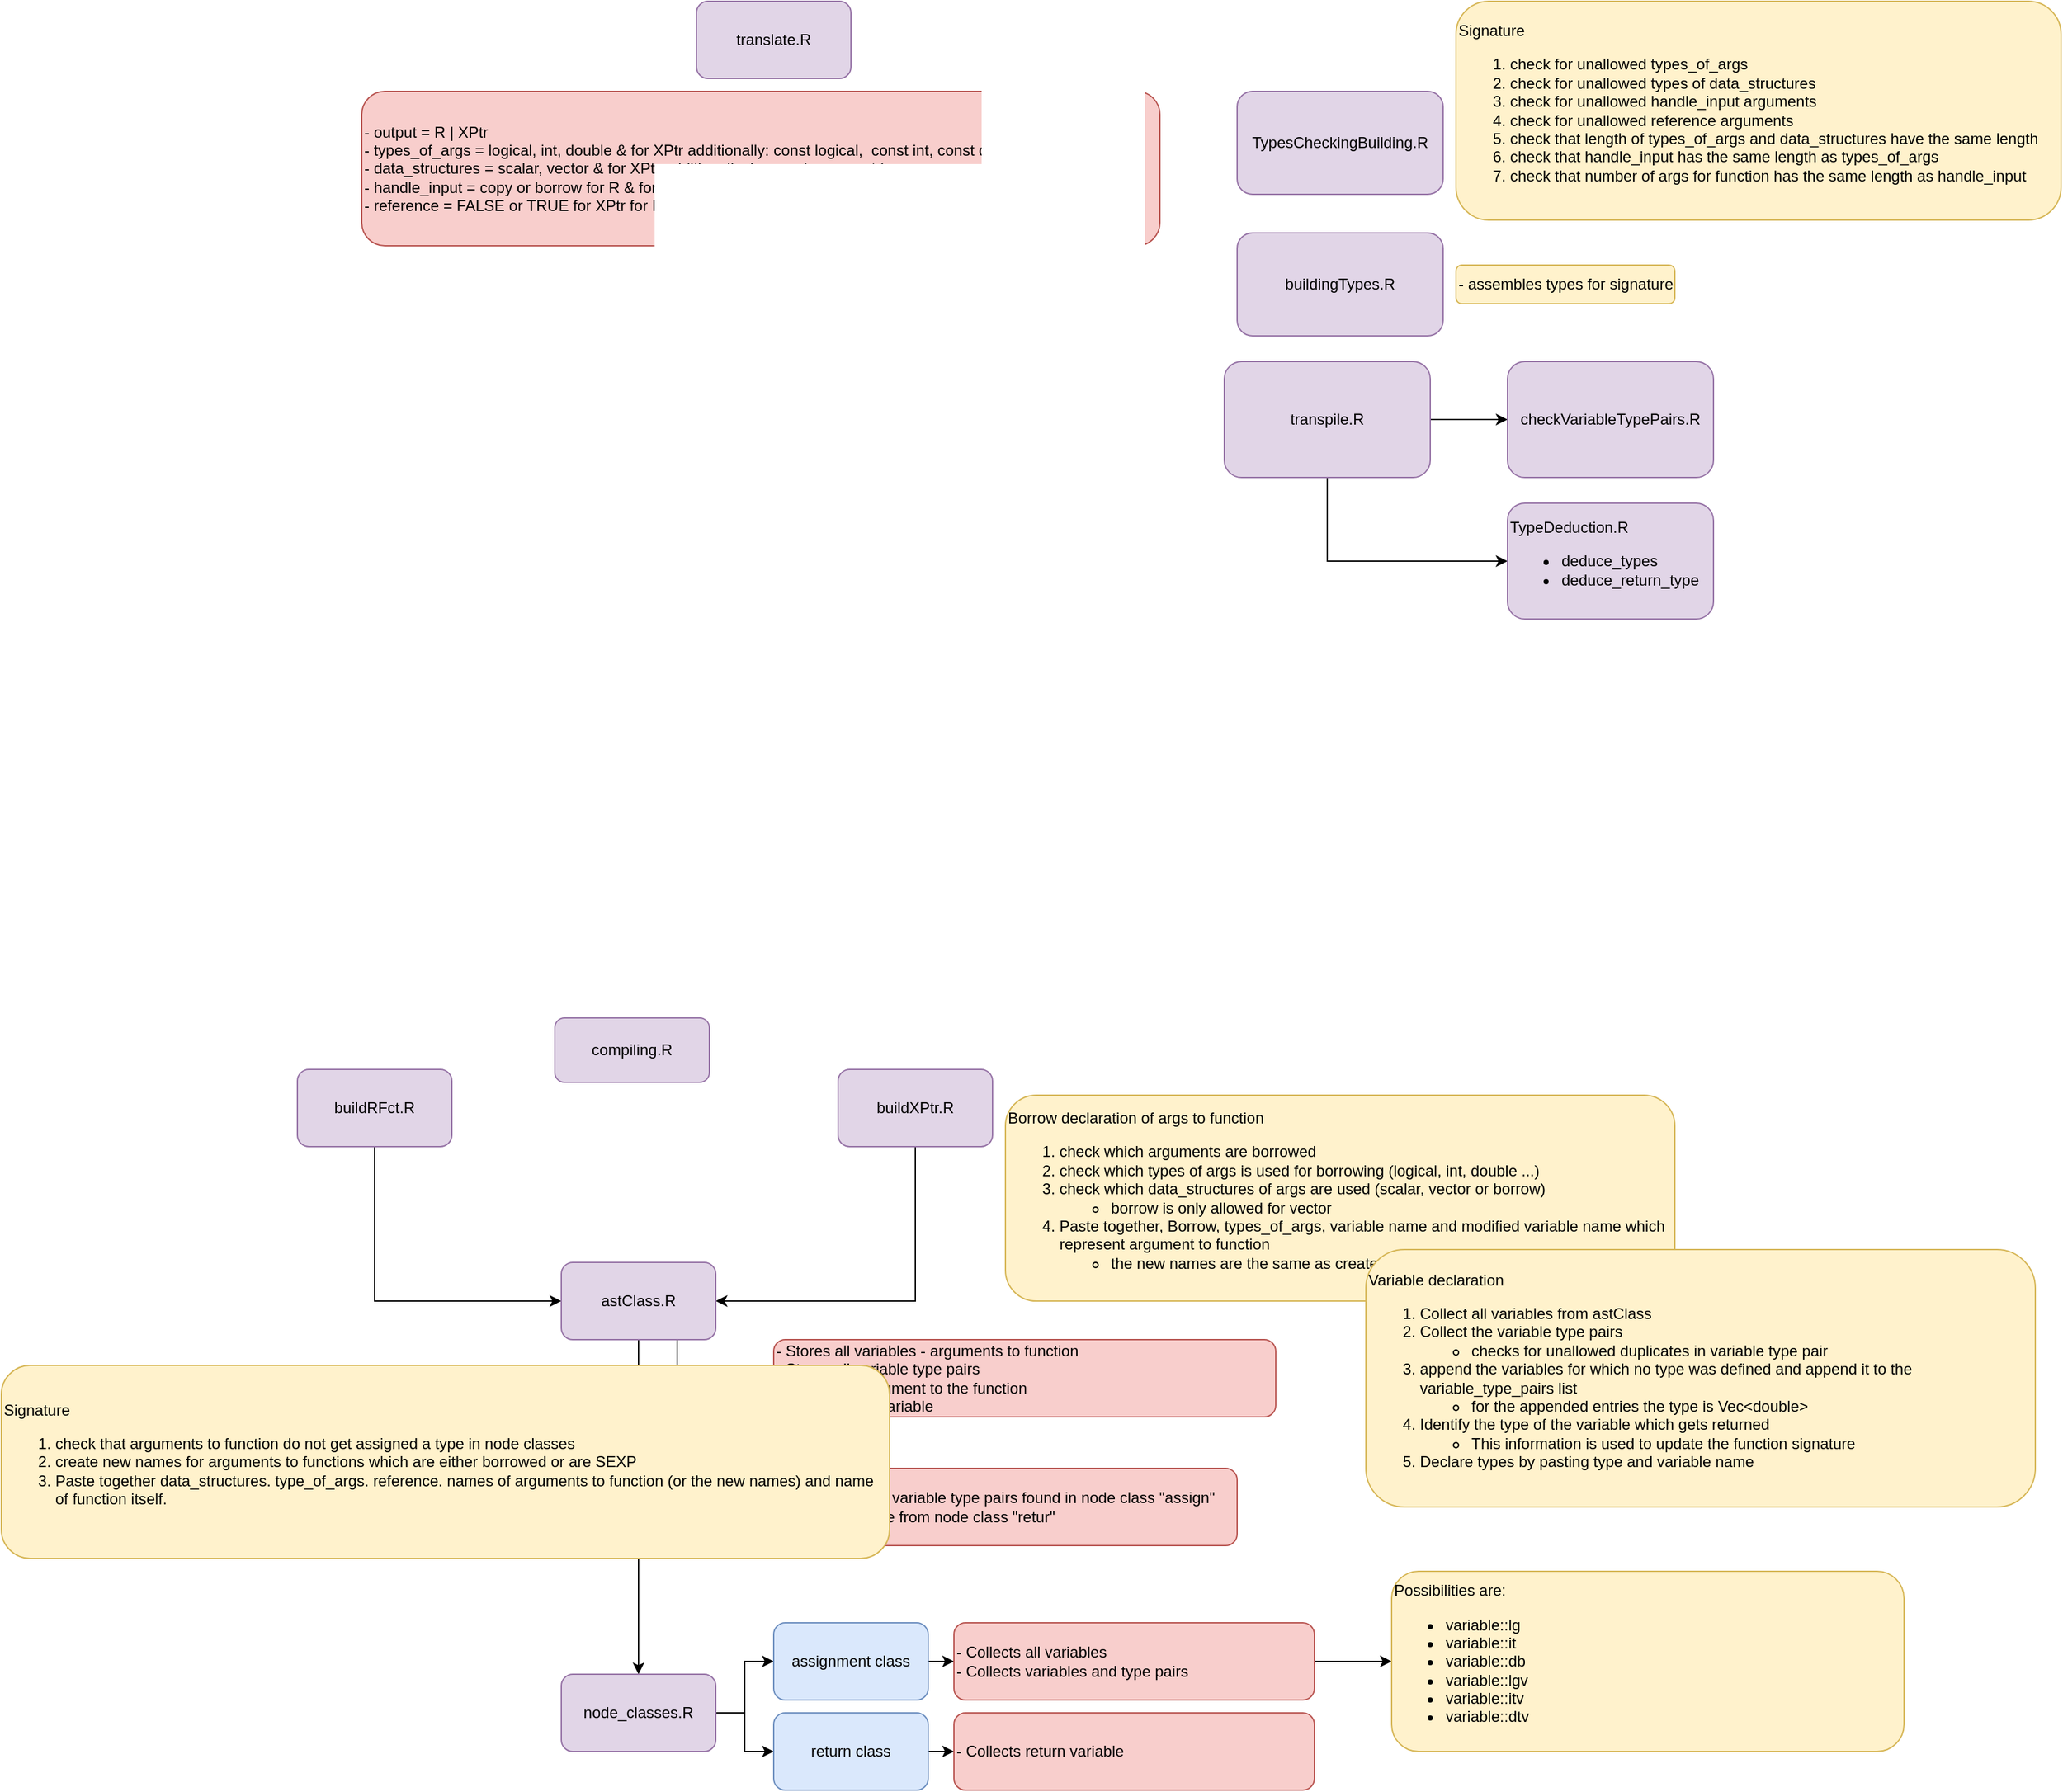 <mxfile version="13.0.3" type="device"><diagram id="3Kx0y5vvfEq3YFLWdn2j" name="Page-1"><mxGraphModel dx="2512" dy="1916" grid="1" gridSize="10" guides="1" tooltips="1" connect="1" arrows="1" fold="1" page="1" pageScale="1" pageWidth="850" pageHeight="1100" math="0" shadow="0"><root><mxCell id="0"/><mxCell id="1" parent="0"/><mxCell id="bm3RPYRYB4wbdvRxPle6-1" value="translate.R" style="rounded=1;whiteSpace=wrap;html=1;fillColor=#e1d5e7;strokeColor=#9673a6;" parent="1" vertex="1"><mxGeometry x="470" y="-30" width="120" height="60" as="geometry"/></mxCell><mxCell id="bm3RPYRYB4wbdvRxPle6-2" value="compiling.R" style="rounded=1;whiteSpace=wrap;html=1;fillColor=#e1d5e7;strokeColor=#9673a6;" parent="1" vertex="1"><mxGeometry x="360" y="760" width="120" height="50" as="geometry"/></mxCell><mxCell id="bm3RPYRYB4wbdvRxPle6-10" style="edgeStyle=orthogonalEdgeStyle;rounded=0;orthogonalLoop=1;jettySize=auto;html=1;exitX=0.5;exitY=1;exitDx=0;exitDy=0;entryX=0;entryY=0.5;entryDx=0;entryDy=0;" parent="1" source="bm3RPYRYB4wbdvRxPle6-4" target="bm3RPYRYB4wbdvRxPle6-8" edge="1"><mxGeometry relative="1" as="geometry"/></mxCell><mxCell id="bm3RPYRYB4wbdvRxPle6-4" value="buildRFct.R" style="rounded=1;whiteSpace=wrap;html=1;fillColor=#e1d5e7;strokeColor=#9673a6;" parent="1" vertex="1"><mxGeometry x="160" y="800" width="120" height="60" as="geometry"/></mxCell><mxCell id="bm3RPYRYB4wbdvRxPle6-11" style="edgeStyle=orthogonalEdgeStyle;rounded=0;orthogonalLoop=1;jettySize=auto;html=1;exitX=0.5;exitY=1;exitDx=0;exitDy=0;entryX=1;entryY=0.5;entryDx=0;entryDy=0;" parent="1" source="bm3RPYRYB4wbdvRxPle6-5" target="bm3RPYRYB4wbdvRxPle6-8" edge="1"><mxGeometry relative="1" as="geometry"/></mxCell><mxCell id="bm3RPYRYB4wbdvRxPle6-5" value="buildXPtr.R" style="rounded=1;whiteSpace=wrap;html=1;fillColor=#e1d5e7;strokeColor=#9673a6;" parent="1" vertex="1"><mxGeometry x="580" y="800" width="120" height="60" as="geometry"/></mxCell><mxCell id="bm3RPYRYB4wbdvRxPle6-13" style="edgeStyle=orthogonalEdgeStyle;rounded=0;orthogonalLoop=1;jettySize=auto;html=1;exitX=0.5;exitY=1;exitDx=0;exitDy=0;entryX=0.5;entryY=0;entryDx=0;entryDy=0;" parent="1" source="bm3RPYRYB4wbdvRxPle6-8" target="bm3RPYRYB4wbdvRxPle6-12" edge="1"><mxGeometry relative="1" as="geometry"/></mxCell><mxCell id="8z7rIQSqKpUR2_qP2Lmi-13" style="edgeStyle=orthogonalEdgeStyle;rounded=0;orthogonalLoop=1;jettySize=auto;html=1;exitX=0.75;exitY=1;exitDx=0;exitDy=0;entryX=0;entryY=0.5;entryDx=0;entryDy=0;" parent="1" source="bm3RPYRYB4wbdvRxPle6-8" target="8z7rIQSqKpUR2_qP2Lmi-9" edge="1"><mxGeometry relative="1" as="geometry"/></mxCell><mxCell id="bm3RPYRYB4wbdvRxPle6-8" value="astClass.R" style="rounded=1;whiteSpace=wrap;html=1;fillColor=#e1d5e7;strokeColor=#9673a6;" parent="1" vertex="1"><mxGeometry x="365" y="950" width="120" height="60" as="geometry"/></mxCell><mxCell id="bm3RPYRYB4wbdvRxPle6-15" style="edgeStyle=orthogonalEdgeStyle;rounded=0;orthogonalLoop=1;jettySize=auto;html=1;exitX=0.5;exitY=1;exitDx=0;exitDy=0;" parent="1" source="bm3RPYRYB4wbdvRxPle6-12" target="bm3RPYRYB4wbdvRxPle6-14" edge="1"><mxGeometry relative="1" as="geometry"/></mxCell><mxCell id="8z7rIQSqKpUR2_qP2Lmi-10" style="edgeStyle=orthogonalEdgeStyle;rounded=0;orthogonalLoop=1;jettySize=auto;html=1;exitX=1;exitY=0.5;exitDx=0;exitDy=0;entryX=0;entryY=0.5;entryDx=0;entryDy=0;" parent="1" source="bm3RPYRYB4wbdvRxPle6-12" target="8z7rIQSqKpUR2_qP2Lmi-8" edge="1"><mxGeometry relative="1" as="geometry"/></mxCell><mxCell id="bm3RPYRYB4wbdvRxPle6-12" value="codelinesclass.R" style="rounded=1;whiteSpace=wrap;html=1;fillColor=#e1d5e7;strokeColor=#9673a6;" parent="1" vertex="1"><mxGeometry x="365" y="1110" width="120" height="60" as="geometry"/></mxCell><mxCell id="8z7rIQSqKpUR2_qP2Lmi-4" style="edgeStyle=orthogonalEdgeStyle;rounded=0;orthogonalLoop=1;jettySize=auto;html=1;exitX=1;exitY=0.5;exitDx=0;exitDy=0;entryX=0;entryY=0.5;entryDx=0;entryDy=0;" parent="1" source="bm3RPYRYB4wbdvRxPle6-14" target="8z7rIQSqKpUR2_qP2Lmi-2" edge="1"><mxGeometry relative="1" as="geometry"/></mxCell><mxCell id="8z7rIQSqKpUR2_qP2Lmi-5" style="edgeStyle=orthogonalEdgeStyle;rounded=0;orthogonalLoop=1;jettySize=auto;html=1;exitX=1;exitY=0.5;exitDx=0;exitDy=0;entryX=0;entryY=0.5;entryDx=0;entryDy=0;" parent="1" source="bm3RPYRYB4wbdvRxPle6-14" target="8z7rIQSqKpUR2_qP2Lmi-3" edge="1"><mxGeometry relative="1" as="geometry"/></mxCell><mxCell id="bm3RPYRYB4wbdvRxPle6-14" value="node_classes.R" style="rounded=1;whiteSpace=wrap;html=1;fillColor=#e1d5e7;strokeColor=#9673a6;" parent="1" vertex="1"><mxGeometry x="365" y="1270" width="120" height="60" as="geometry"/></mxCell><mxCell id="8z7rIQSqKpUR2_qP2Lmi-1" value="- output = R | XPtr&lt;br&gt;- types_of_args =&amp;nbsp;logical, int, double &amp;amp; for XPtr additionally: const logical,&amp;nbsp; const int, const double&lt;br&gt;- data_structures =&amp;nbsp;scalar, vector &amp;amp; for XPtr additionally: borrow (remove ptr)&lt;br&gt;- handle_input = copy or borrow for R &amp;amp; for XPtr NULL or borrow&lt;br&gt;- reference = FALSE or TRUE for XPtr for R always FALSE" style="rounded=1;whiteSpace=wrap;html=1;fillColor=#f8cecc;strokeColor=#b85450;align=left;" parent="1" vertex="1"><mxGeometry x="210" y="40" width="620" height="120" as="geometry"/></mxCell><mxCell id="8z7rIQSqKpUR2_qP2Lmi-11" style="edgeStyle=orthogonalEdgeStyle;rounded=0;orthogonalLoop=1;jettySize=auto;html=1;exitX=1;exitY=0.5;exitDx=0;exitDy=0;entryX=0;entryY=0.5;entryDx=0;entryDy=0;" parent="1" source="8z7rIQSqKpUR2_qP2Lmi-2" target="8z7rIQSqKpUR2_qP2Lmi-6" edge="1"><mxGeometry relative="1" as="geometry"/></mxCell><mxCell id="8z7rIQSqKpUR2_qP2Lmi-2" value="assignment class" style="rounded=1;whiteSpace=wrap;html=1;fillColor=#dae8fc;strokeColor=#6c8ebf;" parent="1" vertex="1"><mxGeometry x="530" y="1230" width="120" height="60" as="geometry"/></mxCell><mxCell id="8z7rIQSqKpUR2_qP2Lmi-12" style="edgeStyle=orthogonalEdgeStyle;rounded=0;orthogonalLoop=1;jettySize=auto;html=1;exitX=1;exitY=0.5;exitDx=0;exitDy=0;entryX=0;entryY=0.5;entryDx=0;entryDy=0;" parent="1" source="8z7rIQSqKpUR2_qP2Lmi-3" target="8z7rIQSqKpUR2_qP2Lmi-7" edge="1"><mxGeometry relative="1" as="geometry"/></mxCell><mxCell id="8z7rIQSqKpUR2_qP2Lmi-3" value="return class" style="rounded=1;whiteSpace=wrap;html=1;fillColor=#dae8fc;strokeColor=#6c8ebf;" parent="1" vertex="1"><mxGeometry x="530" y="1300" width="120" height="60" as="geometry"/></mxCell><mxCell id="8z7rIQSqKpUR2_qP2Lmi-15" style="edgeStyle=orthogonalEdgeStyle;rounded=0;orthogonalLoop=1;jettySize=auto;html=1;exitX=1;exitY=0.5;exitDx=0;exitDy=0;entryX=0;entryY=0.5;entryDx=0;entryDy=0;" parent="1" source="8z7rIQSqKpUR2_qP2Lmi-6" target="8z7rIQSqKpUR2_qP2Lmi-14" edge="1"><mxGeometry relative="1" as="geometry"/></mxCell><mxCell id="8z7rIQSqKpUR2_qP2Lmi-6" value="- Collects all variables&amp;nbsp;&lt;br&gt;- Collects variables and type pairs" style="rounded=1;whiteSpace=wrap;html=1;fillColor=#f8cecc;strokeColor=#b85450;align=left;" parent="1" vertex="1"><mxGeometry x="670" y="1230" width="280" height="60" as="geometry"/></mxCell><mxCell id="8z7rIQSqKpUR2_qP2Lmi-7" value="- Collects return variable" style="rounded=1;whiteSpace=wrap;html=1;fillColor=#f8cecc;strokeColor=#b85450;align=left;" parent="1" vertex="1"><mxGeometry x="670" y="1300" width="280" height="60" as="geometry"/></mxCell><mxCell id="8z7rIQSqKpUR2_qP2Lmi-8" value="- Stores variables and variable type pairs found in node class &quot;assign&quot;&lt;br&gt;- Stores return variable from node class &quot;retur&quot;" style="rounded=1;whiteSpace=wrap;html=1;fillColor=#f8cecc;strokeColor=#b85450;align=left;" parent="1" vertex="1"><mxGeometry x="500" y="1110" width="390" height="60" as="geometry"/></mxCell><mxCell id="8z7rIQSqKpUR2_qP2Lmi-9" value="- Stores all variables - arguments to function&lt;br&gt;- Stores all variable type pairs&lt;br&gt;- Stores the argument to the function&lt;br&gt;- Stores return variable&amp;nbsp;" style="rounded=1;whiteSpace=wrap;html=1;fillColor=#f8cecc;strokeColor=#b85450;align=left;" parent="1" vertex="1"><mxGeometry x="530" y="1010" width="390" height="60" as="geometry"/></mxCell><mxCell id="8z7rIQSqKpUR2_qP2Lmi-14" value="Possibilities are:&lt;br&gt;&lt;ul&gt;&lt;li&gt;variable::lg&lt;/li&gt;&lt;li&gt;variable::it&lt;/li&gt;&lt;li&gt;variable::db&lt;/li&gt;&lt;li&gt;variable::lgv&lt;/li&gt;&lt;li&gt;variable::itv&lt;/li&gt;&lt;li&gt;variable::dtv&lt;/li&gt;&lt;/ul&gt;" style="rounded=1;whiteSpace=wrap;html=1;fillColor=#fff2cc;strokeColor=#d6b656;align=left;" parent="1" vertex="1"><mxGeometry x="1010" y="1190" width="398" height="140" as="geometry"/></mxCell><mxCell id="8z7rIQSqKpUR2_qP2Lmi-20" value="&lt;div&gt;Signature&lt;/div&gt;&lt;ol&gt;&lt;li&gt;check that arguments to function do not get assigned a type in node classes&lt;/li&gt;&lt;li&gt;create new names for arguments to functions which are either borrowed or are SEXP&lt;/li&gt;&lt;li&gt;Paste together data_structures. type_of_args. reference. names of arguments to function (or the new names) and name of function itself.&lt;/li&gt;&lt;/ol&gt;" style="rounded=1;whiteSpace=wrap;html=1;fillColor=#fff2cc;strokeColor=#d6b656;align=left;" parent="1" vertex="1"><mxGeometry x="-70" y="1030" width="690" height="150" as="geometry"/></mxCell><mxCell id="8z7rIQSqKpUR2_qP2Lmi-22" value="&lt;div&gt;Borrow declaration of args to function&lt;/div&gt;&lt;div&gt;&lt;ol&gt;&lt;li&gt;check which arguments are borrowed&lt;/li&gt;&lt;li&gt;check which types of args is used for borrowing (logical, int, double ...)&lt;/li&gt;&lt;li&gt;check which data_structures of args are used (scalar, vector or borrow)&lt;/li&gt;&lt;ul&gt;&lt;li&gt;&lt;span&gt;borrow is only allowed for vector&lt;/span&gt;&lt;/li&gt;&lt;/ul&gt;&lt;li&gt;Paste together, Borrow, types_of_args, variable name and modified variable name which represent argument to function&lt;/li&gt;&lt;ul&gt;&lt;li&gt;the new names are the same as created for signature definition&lt;/li&gt;&lt;/ul&gt;&lt;/ol&gt;&lt;/div&gt;" style="rounded=1;whiteSpace=wrap;html=1;fillColor=#fff2cc;strokeColor=#d6b656;align=left;" parent="1" vertex="1"><mxGeometry x="710" y="820" width="520" height="160" as="geometry"/></mxCell><mxCell id="8z7rIQSqKpUR2_qP2Lmi-23" value="&lt;div&gt;Variable declaration&lt;/div&gt;&lt;div&gt;&lt;ol&gt;&lt;li&gt;Collect all variables from astClass&lt;/li&gt;&lt;li&gt;Collect the variable type pairs&lt;/li&gt;&lt;ul&gt;&lt;li&gt;&lt;span&gt;checks for unallowed duplicates in variable type pair&lt;/span&gt;&lt;/li&gt;&lt;/ul&gt;&lt;li&gt;append the variables for which no type was defined and append it to the variable_type_pairs list&lt;/li&gt;&lt;ul&gt;&lt;li&gt;&lt;span&gt;for the appended entries the type is Vec&amp;lt;double&amp;gt;&lt;/span&gt;&lt;/li&gt;&lt;/ul&gt;&lt;li&gt;Identify the type of the variable which gets returned&lt;/li&gt;&lt;ul&gt;&lt;li&gt;This information is used to update the function signature&lt;/li&gt;&lt;/ul&gt;&lt;li&gt;Declare types by pasting type and variable name&lt;/li&gt;&lt;/ol&gt;&lt;/div&gt;" style="rounded=1;whiteSpace=wrap;html=1;fillColor=#fff2cc;strokeColor=#d6b656;align=left;" parent="1" vertex="1"><mxGeometry x="990" y="940" width="520" height="200" as="geometry"/></mxCell><mxCell id="etvuIy0Fw9CiwSvVqRh_-1" value="&lt;div&gt;Signature&lt;/div&gt;&lt;ol&gt;&lt;li&gt;check for unallowed types_of_args&lt;/li&gt;&lt;li&gt;check for unallowed types of data_structures&lt;/li&gt;&lt;li&gt;check for unallowed handle_input arguments&lt;/li&gt;&lt;li&gt;check for unallowed reference arguments&lt;/li&gt;&lt;li&gt;check that length of types_of_args and data_structures have the same length&lt;/li&gt;&lt;li&gt;check that handle_input has the same length as types_of_args&lt;/li&gt;&lt;li&gt;check that number of args for function has the same length as handle_input&lt;/li&gt;&lt;/ol&gt;" style="rounded=1;whiteSpace=wrap;html=1;fillColor=#fff2cc;strokeColor=#d6b656;align=left;" parent="1" vertex="1"><mxGeometry x="1060" y="-30" width="470" height="170" as="geometry"/></mxCell><mxCell id="73qEDctztjChvuFyeYRh-1" value="TypesCheckingBuilding.R&lt;br&gt;" style="rounded=1;whiteSpace=wrap;html=1;fillColor=#e1d5e7;strokeColor=#9673a6;" vertex="1" parent="1"><mxGeometry x="890" y="40" width="160" height="80" as="geometry"/></mxCell><mxCell id="73qEDctztjChvuFyeYRh-2" value="buildingTypes.R" style="rounded=1;whiteSpace=wrap;html=1;fillColor=#e1d5e7;strokeColor=#9673a6;" vertex="1" parent="1"><mxGeometry x="890" y="150" width="160" height="80" as="geometry"/></mxCell><mxCell id="73qEDctztjChvuFyeYRh-3" value="- assembles types for signature" style="rounded=1;whiteSpace=wrap;html=1;fillColor=#fff2cc;strokeColor=#d6b656;align=left;" vertex="1" parent="1"><mxGeometry x="1060" y="175" width="170" height="30" as="geometry"/></mxCell><mxCell id="73qEDctztjChvuFyeYRh-13" value="" style="edgeStyle=orthogonalEdgeStyle;rounded=0;orthogonalLoop=1;jettySize=auto;html=1;" edge="1" parent="1" source="73qEDctztjChvuFyeYRh-5" target="73qEDctztjChvuFyeYRh-11"><mxGeometry relative="1" as="geometry"/></mxCell><mxCell id="73qEDctztjChvuFyeYRh-15" style="edgeStyle=orthogonalEdgeStyle;rounded=0;orthogonalLoop=1;jettySize=auto;html=1;exitX=0.5;exitY=1;exitDx=0;exitDy=0;entryX=0;entryY=0.5;entryDx=0;entryDy=0;" edge="1" parent="1" source="73qEDctztjChvuFyeYRh-5" target="73qEDctztjChvuFyeYRh-12"><mxGeometry relative="1" as="geometry"/></mxCell><mxCell id="73qEDctztjChvuFyeYRh-5" value="transpile.R" style="rounded=1;whiteSpace=wrap;html=1;fillColor=#e1d5e7;strokeColor=#9673a6;" vertex="1" parent="1"><mxGeometry x="880" y="250" width="160" height="90" as="geometry"/></mxCell><mxCell id="73qEDctztjChvuFyeYRh-11" value="checkVariableTypePairs.R" style="rounded=1;whiteSpace=wrap;html=1;fillColor=#e1d5e7;strokeColor=#9673a6;" vertex="1" parent="1"><mxGeometry x="1100" y="250" width="160" height="90" as="geometry"/></mxCell><mxCell id="73qEDctztjChvuFyeYRh-12" value="TypeDeduction.R&lt;br&gt;&lt;ul&gt;&lt;li&gt;deduce_types&lt;/li&gt;&lt;li&gt;deduce_return_type&lt;/li&gt;&lt;/ul&gt;" style="rounded=1;whiteSpace=wrap;html=1;fillColor=#e1d5e7;strokeColor=#9673a6;align=left;" vertex="1" parent="1"><mxGeometry x="1100" y="360" width="160" height="90" as="geometry"/></mxCell></root></mxGraphModel></diagram></mxfile>